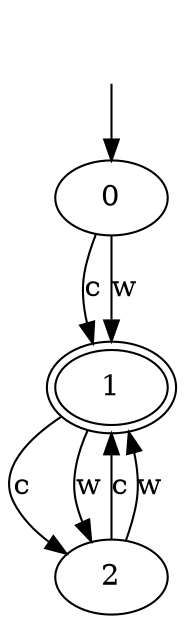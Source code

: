 digraph {
  1[peripheries=2]
  1->2[label="c"];
  1->2[label="w"];
  2->1[label="c"];
  2->1[label="w"];
  0->1[label="c"];
  0->1[label="w"];
  head [style=invis]
   head->0
}
